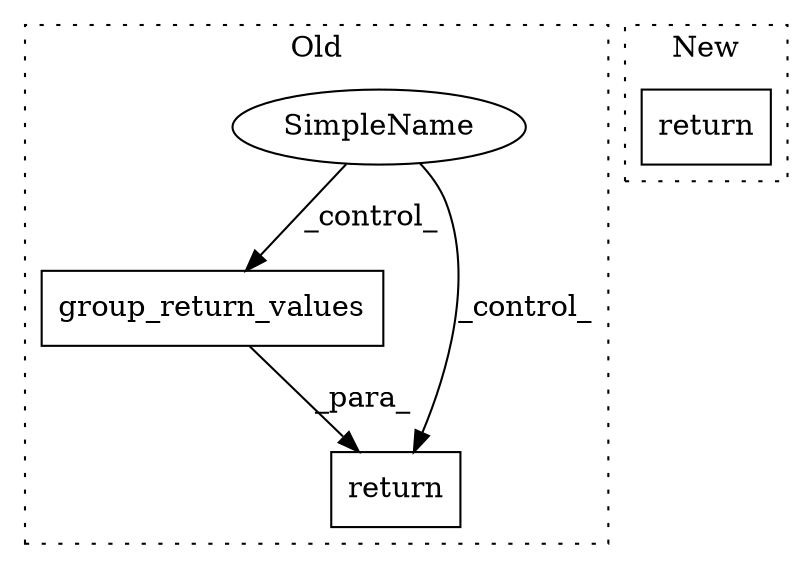 digraph G {
subgraph cluster0 {
1 [label="group_return_values" a="32" s="3758,3801" l="20,1" shape="box"];
3 [label="SimpleName" a="42" s="" l="" shape="ellipse"];
4 [label="return" a="41" s="3751" l="7" shape="box"];
label = "Old";
style="dotted";
}
subgraph cluster1 {
2 [label="return" a="41" s="2550" l="7" shape="box"];
label = "New";
style="dotted";
}
1 -> 4 [label="_para_"];
3 -> 4 [label="_control_"];
3 -> 1 [label="_control_"];
}